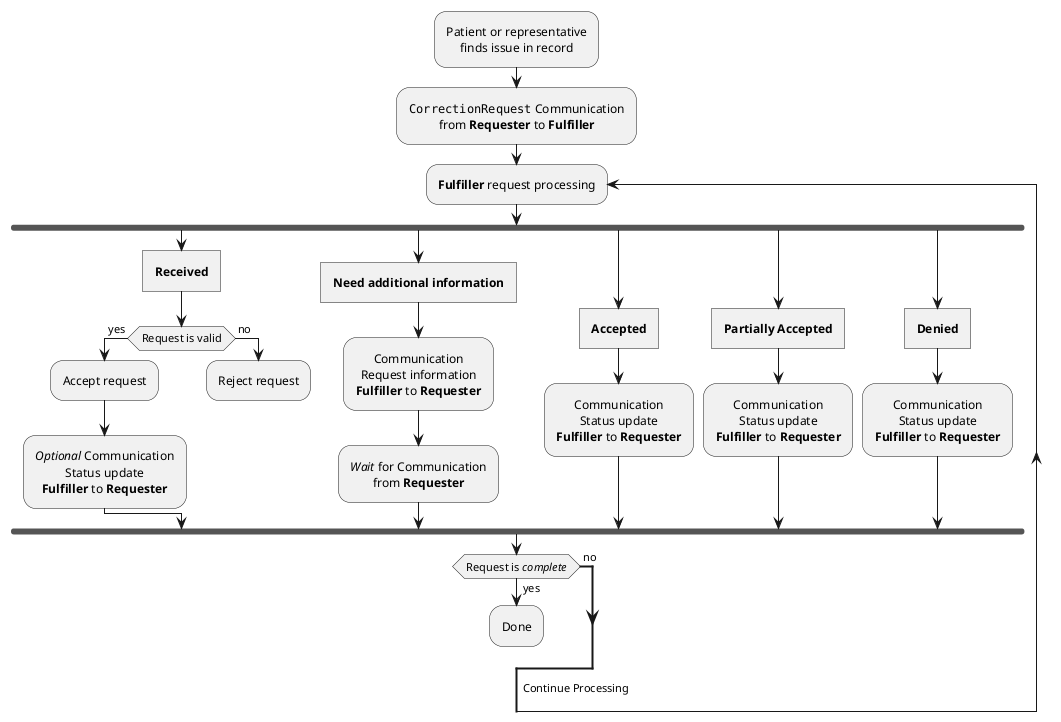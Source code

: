@startuml
' skinparam NoteTextAlignment center
skinparam DefaultTextAlignment center
skinparam Padding 2
' skinparam ParticipantPadding 50
skinparam LifelineStrategy solid
' skinparam ConditionStyle InsideDiamond
' skinparam ConditionEndStyle hline

:Patient or representative
finds issue in record;

:""CorrectionRequest"" Communication
from **Requester** to **Fulfiller**;

repeat :**Fulfiller** request processing;
  fork
    :**Received**; <<task>>
    if (Request is valid) is (yes) then
      :Accept request;
      ://Optional// Communication
      Status update
      **Fulfiller** to **Requester**;
    else (no)
      :Reject request;
      detach
    endif
  fork again
    :**Need additional information**; <<task>>
    :Communication
    Request information
    **Fulfiller** to **Requester**;
    ://Wait// for Communication
    from **Requester**;
  fork again
    :**Accepted**; <<task>>
    :Communication
    Status update
    **Fulfiller** to **Requester**;
  fork again
    :**Partially Accepted**; <<task>>
    :Communication
    Status update
    **Fulfiller** to **Requester**;
  fork again 
    :**Denied**; <<task>>
    :Communication
    Status update
    **Fulfiller** to **Requester**;
  end fork

  if (Request is //complete//) is (yes) then
    :Done;
    detach
  else (no)
    -[bold]->Continue Processing;
  endif
-[bold]->Continue Processing;
repeat while
-[hidden]->
detach

' repeat :**Fulfiller** request processing;
'     fork
'       ->Received;
'       ://Optional// Communication
'       Status update
'       **Fulfiller** to **Requester**;
'     fork again
'       ->Needs additional information;
'       :Communication
'       Request information
'       **Fulfiller** to **Requester**;
'       ://Wait// for Communication
'       from **Requester**;
'     fork again
'       ->Accepted;
'       :Communication
'       Status update
'       **Fulfiller** to **Requester**;
'     fork again
'       ->Partially Accepted;
'       :Communication
'       Status update
'       **Fulfiller** to **Requester**;
'     fork again 
'       ->Denied;
'       :Communication
'       Status update
'       **Fulfiller** to **Requester**;
'     end fork
' repeat while (Request is not //completed//)


' repeat :**Fulfiller** request processing;
'     switch (**Fulfiller** state)
'         case (Received)
'             ://Optional// Communication
'             Status update
'             **Fulfiller** to **Requester**;
'         case (Needs additional information)
'             :Communication
'             Request information
'             **Fulfiller** to **Requester**;
'             ://Wait// for Communication
'             from **Requester**;
'         case (Accepted) 
'             :Communication
'             Status update
'             **Fulfiller** to **Requester**;
'         case (Partially Accepted) 
'             :Communication
'             Status update
'             **Fulfiller** to **Requester**;
'         case (Denied)
'             :Communication
'             Status update
'             **Fulfiller** to **Requester**;
'     endswitch
' repeat while (Request is not //completed//)
' :Done;

@enduml